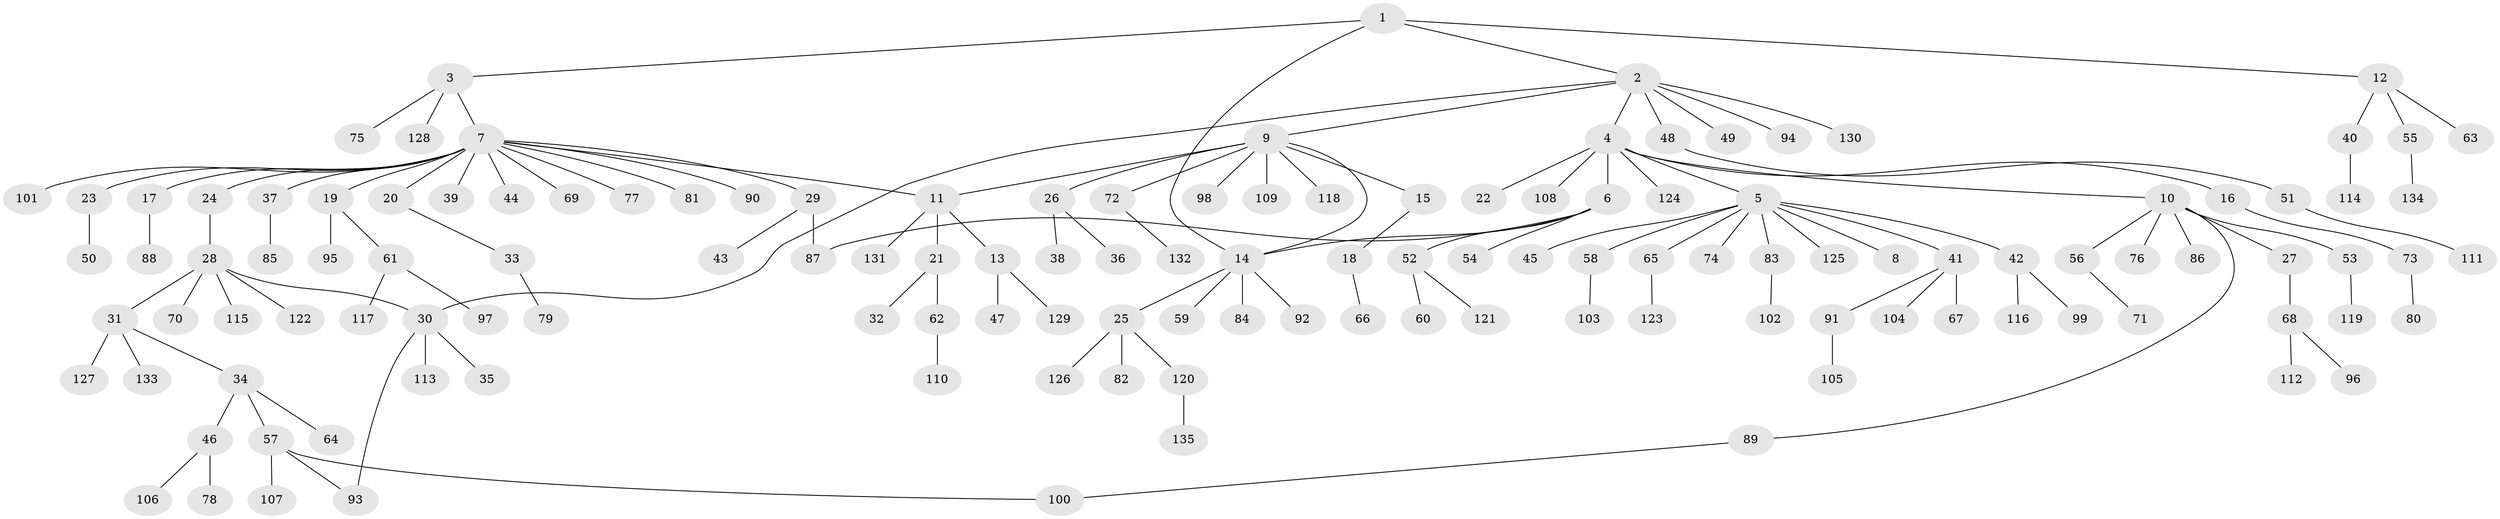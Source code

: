 // Generated by graph-tools (version 1.1) at 2025/11/02/27/25 16:11:10]
// undirected, 135 vertices, 141 edges
graph export_dot {
graph [start="1"]
  node [color=gray90,style=filled];
  1;
  2;
  3;
  4;
  5;
  6;
  7;
  8;
  9;
  10;
  11;
  12;
  13;
  14;
  15;
  16;
  17;
  18;
  19;
  20;
  21;
  22;
  23;
  24;
  25;
  26;
  27;
  28;
  29;
  30;
  31;
  32;
  33;
  34;
  35;
  36;
  37;
  38;
  39;
  40;
  41;
  42;
  43;
  44;
  45;
  46;
  47;
  48;
  49;
  50;
  51;
  52;
  53;
  54;
  55;
  56;
  57;
  58;
  59;
  60;
  61;
  62;
  63;
  64;
  65;
  66;
  67;
  68;
  69;
  70;
  71;
  72;
  73;
  74;
  75;
  76;
  77;
  78;
  79;
  80;
  81;
  82;
  83;
  84;
  85;
  86;
  87;
  88;
  89;
  90;
  91;
  92;
  93;
  94;
  95;
  96;
  97;
  98;
  99;
  100;
  101;
  102;
  103;
  104;
  105;
  106;
  107;
  108;
  109;
  110;
  111;
  112;
  113;
  114;
  115;
  116;
  117;
  118;
  119;
  120;
  121;
  122;
  123;
  124;
  125;
  126;
  127;
  128;
  129;
  130;
  131;
  132;
  133;
  134;
  135;
  1 -- 2;
  1 -- 3;
  1 -- 12;
  1 -- 14;
  2 -- 4;
  2 -- 9;
  2 -- 30;
  2 -- 48;
  2 -- 49;
  2 -- 94;
  2 -- 130;
  3 -- 7;
  3 -- 75;
  3 -- 128;
  4 -- 5;
  4 -- 6;
  4 -- 10;
  4 -- 16;
  4 -- 22;
  4 -- 108;
  4 -- 124;
  5 -- 8;
  5 -- 41;
  5 -- 42;
  5 -- 45;
  5 -- 58;
  5 -- 65;
  5 -- 74;
  5 -- 83;
  5 -- 125;
  6 -- 14;
  6 -- 52;
  6 -- 54;
  6 -- 87;
  7 -- 11;
  7 -- 17;
  7 -- 19;
  7 -- 20;
  7 -- 23;
  7 -- 24;
  7 -- 29;
  7 -- 37;
  7 -- 39;
  7 -- 44;
  7 -- 69;
  7 -- 77;
  7 -- 81;
  7 -- 90;
  7 -- 101;
  9 -- 11;
  9 -- 14;
  9 -- 15;
  9 -- 26;
  9 -- 72;
  9 -- 98;
  9 -- 109;
  9 -- 118;
  10 -- 27;
  10 -- 53;
  10 -- 56;
  10 -- 76;
  10 -- 86;
  10 -- 89;
  11 -- 13;
  11 -- 21;
  11 -- 131;
  12 -- 40;
  12 -- 55;
  12 -- 63;
  13 -- 47;
  13 -- 129;
  14 -- 25;
  14 -- 59;
  14 -- 84;
  14 -- 92;
  15 -- 18;
  16 -- 73;
  17 -- 88;
  18 -- 66;
  19 -- 61;
  19 -- 95;
  20 -- 33;
  21 -- 32;
  21 -- 62;
  23 -- 50;
  24 -- 28;
  25 -- 82;
  25 -- 120;
  25 -- 126;
  26 -- 36;
  26 -- 38;
  27 -- 68;
  28 -- 30;
  28 -- 31;
  28 -- 70;
  28 -- 115;
  28 -- 122;
  29 -- 43;
  29 -- 87;
  30 -- 35;
  30 -- 93;
  30 -- 113;
  31 -- 34;
  31 -- 127;
  31 -- 133;
  33 -- 79;
  34 -- 46;
  34 -- 57;
  34 -- 64;
  37 -- 85;
  40 -- 114;
  41 -- 67;
  41 -- 91;
  41 -- 104;
  42 -- 99;
  42 -- 116;
  46 -- 78;
  46 -- 106;
  48 -- 51;
  51 -- 111;
  52 -- 60;
  52 -- 121;
  53 -- 119;
  55 -- 134;
  56 -- 71;
  57 -- 93;
  57 -- 100;
  57 -- 107;
  58 -- 103;
  61 -- 97;
  61 -- 117;
  62 -- 110;
  65 -- 123;
  68 -- 96;
  68 -- 112;
  72 -- 132;
  73 -- 80;
  83 -- 102;
  89 -- 100;
  91 -- 105;
  120 -- 135;
}
